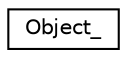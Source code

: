 digraph "Graphical Class Hierarchy"
{
  edge [fontname="Helvetica",fontsize="10",labelfontname="Helvetica",labelfontsize="10"];
  node [fontname="Helvetica",fontsize="10",shape=record];
  rankdir="LR";
  Node0 [label="Object_",height=0.2,width=0.4,color="black", fillcolor="white", style="filled",URL="$structObject__.html"];
}
